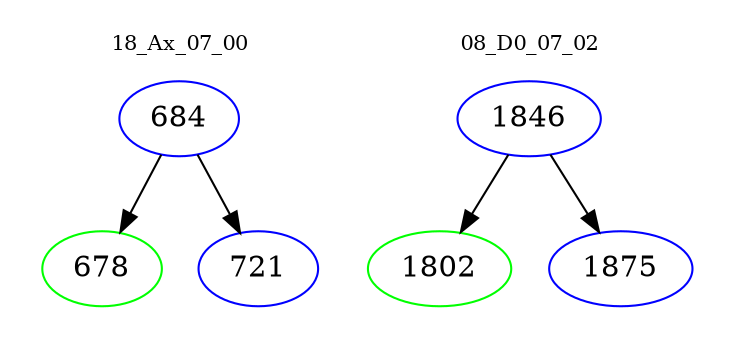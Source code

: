 digraph{
subgraph cluster_0 {
color = white
label = "18_Ax_07_00";
fontsize=10;
T0_684 [label="684", color="blue"]
T0_684 -> T0_678 [color="black"]
T0_678 [label="678", color="green"]
T0_684 -> T0_721 [color="black"]
T0_721 [label="721", color="blue"]
}
subgraph cluster_1 {
color = white
label = "08_D0_07_02";
fontsize=10;
T1_1846 [label="1846", color="blue"]
T1_1846 -> T1_1802 [color="black"]
T1_1802 [label="1802", color="green"]
T1_1846 -> T1_1875 [color="black"]
T1_1875 [label="1875", color="blue"]
}
}

